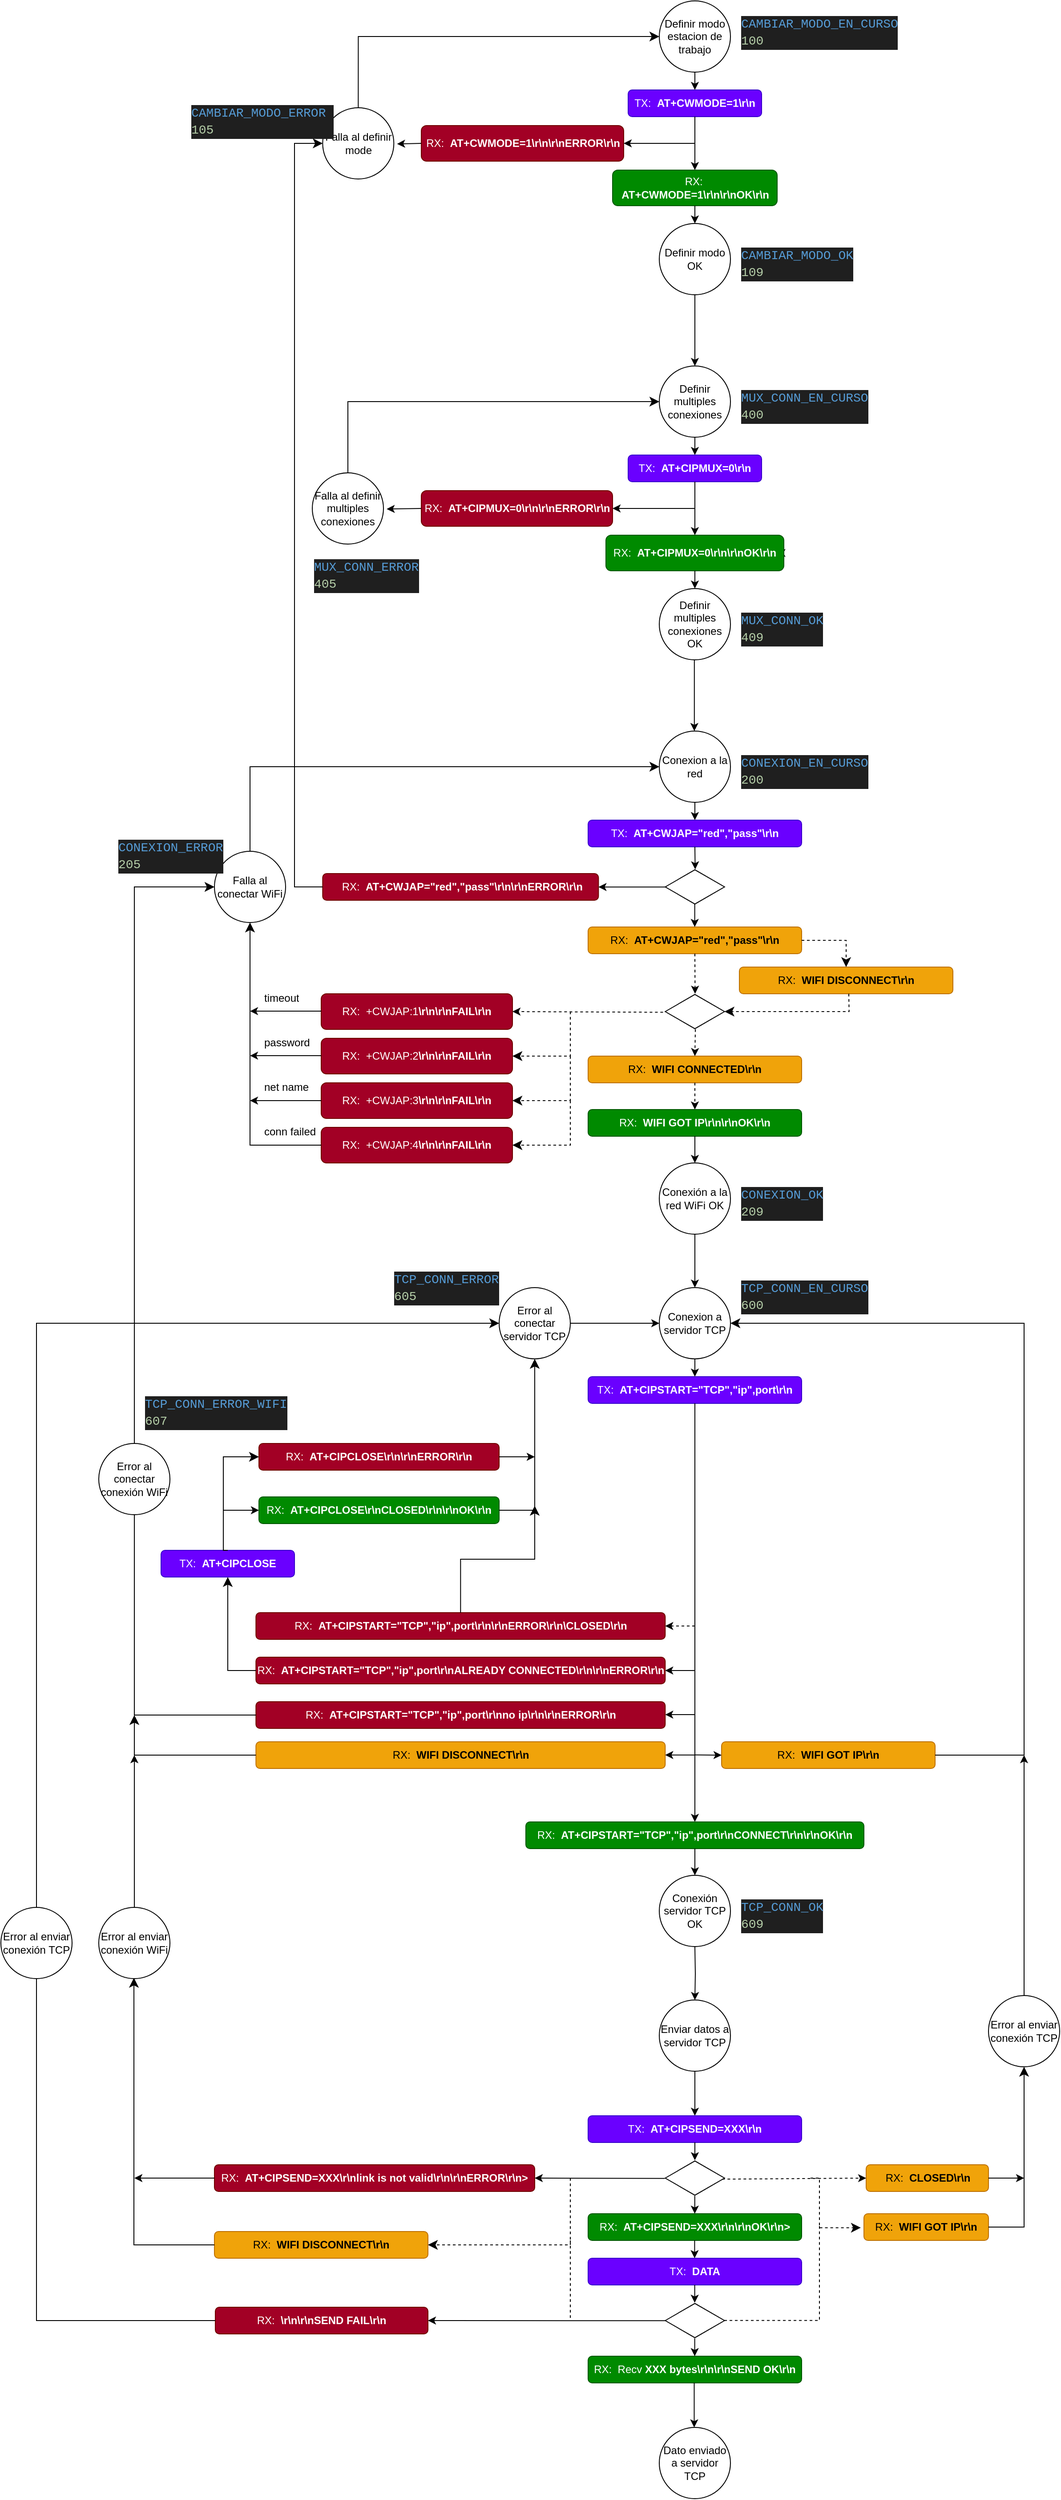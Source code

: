 <mxfile version="24.2.5" type="device">
  <diagram name="Page-1" id="80QpB-B04bkWbyGfEv_a">
    <mxGraphModel dx="1247" dy="727" grid="1" gridSize="10" guides="1" tooltips="1" connect="1" arrows="1" fold="1" page="1" pageScale="1" pageWidth="3300" pageHeight="4681" math="0" shadow="0">
      <root>
        <mxCell id="0" />
        <mxCell id="1" parent="0" />
        <mxCell id="Xc40PflhPrWWfSKv4Lwu-1" value="Definir modo estacion de trabajo" style="ellipse;whiteSpace=wrap;html=1;aspect=fixed;" parent="1" vertex="1">
          <mxGeometry x="1350" y="200" width="80" height="80" as="geometry" />
        </mxCell>
        <mxCell id="Xc40PflhPrWWfSKv4Lwu-2" value="TX:&amp;nbsp; &lt;b&gt;AT+CWMODE=1\r\n&lt;/b&gt;" style="rounded=1;whiteSpace=wrap;html=1;fillColor=#6a00ff;fontColor=#ffffff;strokeColor=#3700CC;" parent="1" vertex="1">
          <mxGeometry x="1315" y="300" width="150" height="30" as="geometry" />
        </mxCell>
        <mxCell id="Xc40PflhPrWWfSKv4Lwu-3" value="" style="endArrow=classic;html=1;rounded=0;exitX=0.5;exitY=1;exitDx=0;exitDy=0;entryX=0.5;entryY=0;entryDx=0;entryDy=0;" parent="1" source="Xc40PflhPrWWfSKv4Lwu-1" target="Xc40PflhPrWWfSKv4Lwu-2" edge="1">
          <mxGeometry width="50" height="50" relative="1" as="geometry">
            <mxPoint x="1510" y="390" as="sourcePoint" />
            <mxPoint x="1560" y="340" as="targetPoint" />
          </mxGeometry>
        </mxCell>
        <mxCell id="Xc40PflhPrWWfSKv4Lwu-4" value="Definir modo OK" style="ellipse;whiteSpace=wrap;html=1;aspect=fixed;" parent="1" vertex="1">
          <mxGeometry x="1350" y="450" width="80" height="80" as="geometry" />
        </mxCell>
        <mxCell id="Xc40PflhPrWWfSKv4Lwu-6" value="RX:&amp;nbsp; &lt;b&gt;AT+CWMODE=1\r\n&lt;/b&gt;&lt;b&gt;\r\nOK&lt;/b&gt;&lt;b&gt;\r\n&lt;/b&gt;" style="rounded=1;whiteSpace=wrap;html=1;fillColor=#008a00;fontColor=#ffffff;strokeColor=#005700;" parent="1" vertex="1">
          <mxGeometry x="1297.5" y="390" width="185" height="40" as="geometry" />
        </mxCell>
        <mxCell id="Xc40PflhPrWWfSKv4Lwu-7" value="" style="endArrow=classic;html=1;rounded=0;entryX=0.5;entryY=0;entryDx=0;entryDy=0;" parent="1" target="Xc40PflhPrWWfSKv4Lwu-4" edge="1">
          <mxGeometry width="50" height="50" relative="1" as="geometry">
            <mxPoint x="1390" y="430" as="sourcePoint" />
            <mxPoint x="1560" y="380" as="targetPoint" />
          </mxGeometry>
        </mxCell>
        <mxCell id="Xc40PflhPrWWfSKv4Lwu-9" value="" style="endArrow=classic;html=1;rounded=0;exitX=0.5;exitY=1;exitDx=0;exitDy=0;entryX=0.5;entryY=0;entryDx=0;entryDy=0;" parent="1" source="Xc40PflhPrWWfSKv4Lwu-2" target="Xc40PflhPrWWfSKv4Lwu-6" edge="1">
          <mxGeometry width="50" height="50" relative="1" as="geometry">
            <mxPoint x="1420" y="370" as="sourcePoint" />
            <mxPoint x="1470" y="320" as="targetPoint" />
          </mxGeometry>
        </mxCell>
        <mxCell id="Xc40PflhPrWWfSKv4Lwu-10" value="RX:&amp;nbsp; &lt;b&gt;AT+CWMODE=1\r\n&lt;/b&gt;&lt;b&gt;\r\nERROR&lt;/b&gt;&lt;b&gt;\r\n&lt;/b&gt;" style="rounded=1;whiteSpace=wrap;html=1;fillColor=#a20025;fontColor=#ffffff;strokeColor=#6F0000;" parent="1" vertex="1">
          <mxGeometry x="1082.5" y="340" width="227.5" height="40" as="geometry" />
        </mxCell>
        <mxCell id="Xc40PflhPrWWfSKv4Lwu-11" value="" style="endArrow=classic;html=1;rounded=0;entryX=1;entryY=0.5;entryDx=0;entryDy=0;" parent="1" target="Xc40PflhPrWWfSKv4Lwu-10" edge="1">
          <mxGeometry width="50" height="50" relative="1" as="geometry">
            <mxPoint x="1390" y="360" as="sourcePoint" />
            <mxPoint x="1340" y="360" as="targetPoint" />
          </mxGeometry>
        </mxCell>
        <mxCell id="Xc40PflhPrWWfSKv4Lwu-12" value="Falla al definir mode" style="ellipse;whiteSpace=wrap;html=1;aspect=fixed;" parent="1" vertex="1">
          <mxGeometry x="971.66" y="320" width="80" height="80" as="geometry" />
        </mxCell>
        <mxCell id="Xc40PflhPrWWfSKv4Lwu-13" value="" style="endArrow=classic;html=1;rounded=0;exitX=0;exitY=0.5;exitDx=0;exitDy=0;entryX=1.045;entryY=0.508;entryDx=0;entryDy=0;entryPerimeter=0;" parent="1" source="Xc40PflhPrWWfSKv4Lwu-10" target="Xc40PflhPrWWfSKv4Lwu-12" edge="1">
          <mxGeometry width="50" height="50" relative="1" as="geometry">
            <mxPoint x="1120" y="410" as="sourcePoint" />
            <mxPoint x="1170" y="360" as="targetPoint" />
          </mxGeometry>
        </mxCell>
        <mxCell id="Xc40PflhPrWWfSKv4Lwu-16" value="" style="edgeStyle=segmentEdgeStyle;endArrow=classic;html=1;curved=0;rounded=0;endSize=8;startSize=8;exitX=0.5;exitY=0;exitDx=0;exitDy=0;entryX=0;entryY=0.5;entryDx=0;entryDy=0;" parent="1" source="Xc40PflhPrWWfSKv4Lwu-12" target="Xc40PflhPrWWfSKv4Lwu-1" edge="1">
          <mxGeometry width="50" height="50" relative="1" as="geometry">
            <mxPoint x="1120" y="330" as="sourcePoint" />
            <mxPoint x="1170" y="280" as="targetPoint" />
            <Array as="points">
              <mxPoint x="1012" y="240" />
            </Array>
          </mxGeometry>
        </mxCell>
        <mxCell id="Xc40PflhPrWWfSKv4Lwu-17" value="Definir multiples conexiones" style="ellipse;whiteSpace=wrap;html=1;aspect=fixed;" parent="1" vertex="1">
          <mxGeometry x="1350" y="610" width="80" height="80" as="geometry" />
        </mxCell>
        <mxCell id="Xc40PflhPrWWfSKv4Lwu-18" value="TX:&amp;nbsp; &lt;b&gt;AT+CIPMUX=0\r\n&lt;/b&gt;" style="rounded=1;whiteSpace=wrap;html=1;fillColor=#6a00ff;fontColor=#ffffff;strokeColor=#3700CC;" parent="1" vertex="1">
          <mxGeometry x="1315" y="710" width="150" height="30" as="geometry" />
        </mxCell>
        <mxCell id="Xc40PflhPrWWfSKv4Lwu-19" value="" style="endArrow=classic;html=1;rounded=0;exitX=0.5;exitY=1;exitDx=0;exitDy=0;entryX=0.5;entryY=0;entryDx=0;entryDy=0;" parent="1" source="Xc40PflhPrWWfSKv4Lwu-17" target="Xc40PflhPrWWfSKv4Lwu-18" edge="1">
          <mxGeometry width="50" height="50" relative="1" as="geometry">
            <mxPoint x="1510" y="800" as="sourcePoint" />
            <mxPoint x="1560" y="750" as="targetPoint" />
          </mxGeometry>
        </mxCell>
        <mxCell id="Xc40PflhPrWWfSKv4Lwu-20" value="Definir multiples conexiones OK" style="ellipse;whiteSpace=wrap;html=1;aspect=fixed;" parent="1" vertex="1">
          <mxGeometry x="1350" y="860" width="80" height="80" as="geometry" />
        </mxCell>
        <mxCell id="P4vxd5wbJ3RB-dHraKUC-9" style="edgeStyle=orthogonalEdgeStyle;rounded=0;orthogonalLoop=1;jettySize=auto;html=1;exitX=1;exitY=0.5;exitDx=0;exitDy=0;" parent="1" source="Xc40PflhPrWWfSKv4Lwu-21" edge="1">
          <mxGeometry relative="1" as="geometry">
            <mxPoint x="1482.742" y="819.71" as="targetPoint" />
          </mxGeometry>
        </mxCell>
        <mxCell id="Xc40PflhPrWWfSKv4Lwu-21" value="RX:&amp;nbsp; &lt;b&gt;AT+&lt;/b&gt;&lt;b&gt;CIPMUX&lt;/b&gt;&lt;b&gt;=0\r\n&lt;/b&gt;&lt;b&gt;\r\nOK&lt;/b&gt;&lt;b&gt;\r\n&lt;/b&gt;" style="rounded=1;whiteSpace=wrap;html=1;fillColor=#008a00;fontColor=#ffffff;strokeColor=#005700;" parent="1" vertex="1">
          <mxGeometry x="1290" y="800" width="200" height="40" as="geometry" />
        </mxCell>
        <mxCell id="Xc40PflhPrWWfSKv4Lwu-22" value="" style="endArrow=classic;html=1;rounded=0;entryX=0.5;entryY=0;entryDx=0;entryDy=0;" parent="1" target="Xc40PflhPrWWfSKv4Lwu-20" edge="1">
          <mxGeometry width="50" height="50" relative="1" as="geometry">
            <mxPoint x="1390" y="840" as="sourcePoint" />
            <mxPoint x="1560" y="790" as="targetPoint" />
          </mxGeometry>
        </mxCell>
        <mxCell id="Xc40PflhPrWWfSKv4Lwu-23" value="" style="endArrow=classic;html=1;rounded=0;exitX=0.5;exitY=1;exitDx=0;exitDy=0;entryX=0.5;entryY=0;entryDx=0;entryDy=0;" parent="1" source="Xc40PflhPrWWfSKv4Lwu-18" target="Xc40PflhPrWWfSKv4Lwu-21" edge="1">
          <mxGeometry width="50" height="50" relative="1" as="geometry">
            <mxPoint x="1420" y="780" as="sourcePoint" />
            <mxPoint x="1470" y="730" as="targetPoint" />
          </mxGeometry>
        </mxCell>
        <mxCell id="Xc40PflhPrWWfSKv4Lwu-24" value="RX:&amp;nbsp; &lt;b&gt;AT+&lt;/b&gt;&lt;b&gt;CIPMUX&lt;/b&gt;&lt;b&gt;=0\r\n&lt;/b&gt;&lt;b&gt;\r\nERROR&lt;/b&gt;&lt;b&gt;\r\n&lt;/b&gt;" style="rounded=1;whiteSpace=wrap;html=1;fillColor=#a20025;fontColor=#ffffff;strokeColor=#6F0000;" parent="1" vertex="1">
          <mxGeometry x="1082.5" y="750" width="215" height="40" as="geometry" />
        </mxCell>
        <mxCell id="Xc40PflhPrWWfSKv4Lwu-25" value="" style="endArrow=classic;html=1;rounded=0;entryX=1;entryY=0.5;entryDx=0;entryDy=0;" parent="1" target="Xc40PflhPrWWfSKv4Lwu-24" edge="1">
          <mxGeometry width="50" height="50" relative="1" as="geometry">
            <mxPoint x="1390" y="770" as="sourcePoint" />
            <mxPoint x="1340" y="770" as="targetPoint" />
          </mxGeometry>
        </mxCell>
        <mxCell id="Xc40PflhPrWWfSKv4Lwu-26" value="Falla al definir multiples conexiones" style="ellipse;whiteSpace=wrap;html=1;aspect=fixed;" parent="1" vertex="1">
          <mxGeometry x="960" y="730" width="80" height="80" as="geometry" />
        </mxCell>
        <mxCell id="Xc40PflhPrWWfSKv4Lwu-27" value="" style="endArrow=classic;html=1;rounded=0;exitX=0;exitY=0.5;exitDx=0;exitDy=0;entryX=1.045;entryY=0.508;entryDx=0;entryDy=0;entryPerimeter=0;" parent="1" source="Xc40PflhPrWWfSKv4Lwu-24" target="Xc40PflhPrWWfSKv4Lwu-26" edge="1">
          <mxGeometry width="50" height="50" relative="1" as="geometry">
            <mxPoint x="1120" y="820" as="sourcePoint" />
            <mxPoint x="1170" y="770" as="targetPoint" />
          </mxGeometry>
        </mxCell>
        <mxCell id="Xc40PflhPrWWfSKv4Lwu-28" value="" style="edgeStyle=segmentEdgeStyle;endArrow=classic;html=1;curved=0;rounded=0;endSize=8;startSize=8;exitX=0.5;exitY=0;exitDx=0;exitDy=0;entryX=0;entryY=0.5;entryDx=0;entryDy=0;" parent="1" source="Xc40PflhPrWWfSKv4Lwu-26" target="Xc40PflhPrWWfSKv4Lwu-17" edge="1">
          <mxGeometry width="50" height="50" relative="1" as="geometry">
            <mxPoint x="1120" y="740" as="sourcePoint" />
            <mxPoint x="1170" y="690" as="targetPoint" />
            <Array as="points">
              <mxPoint x="1000" y="650" />
            </Array>
          </mxGeometry>
        </mxCell>
        <mxCell id="Xc40PflhPrWWfSKv4Lwu-29" value="Conexion a la red" style="ellipse;whiteSpace=wrap;html=1;aspect=fixed;" parent="1" vertex="1">
          <mxGeometry x="1350" y="1020" width="80" height="80" as="geometry" />
        </mxCell>
        <mxCell id="Xc40PflhPrWWfSKv4Lwu-30" value="TX:&amp;nbsp; &lt;b&gt;AT+CWJAP=&quot;red&quot;,&quot;pass&quot;\r\n&lt;/b&gt;" style="rounded=1;whiteSpace=wrap;html=1;fillColor=#6a00ff;fontColor=#ffffff;strokeColor=#3700CC;" parent="1" vertex="1">
          <mxGeometry x="1270" y="1120" width="240" height="30" as="geometry" />
        </mxCell>
        <mxCell id="Xc40PflhPrWWfSKv4Lwu-31" value="" style="endArrow=classic;html=1;rounded=0;exitX=0.5;exitY=1;exitDx=0;exitDy=0;entryX=0.5;entryY=0;entryDx=0;entryDy=0;" parent="1" source="Xc40PflhPrWWfSKv4Lwu-29" target="Xc40PflhPrWWfSKv4Lwu-30" edge="1">
          <mxGeometry width="50" height="50" relative="1" as="geometry">
            <mxPoint x="1510" y="1210" as="sourcePoint" />
            <mxPoint x="1560" y="1160" as="targetPoint" />
          </mxGeometry>
        </mxCell>
        <mxCell id="P4vxd5wbJ3RB-dHraKUC-3" style="edgeStyle=orthogonalEdgeStyle;rounded=0;orthogonalLoop=1;jettySize=auto;html=1;exitX=0.5;exitY=1;exitDx=0;exitDy=0;" parent="1" source="Xc40PflhPrWWfSKv4Lwu-32" target="Xc40PflhPrWWfSKv4Lwu-74" edge="1">
          <mxGeometry relative="1" as="geometry" />
        </mxCell>
        <mxCell id="Xc40PflhPrWWfSKv4Lwu-32" value="Conexión a la red WiFi OK" style="ellipse;whiteSpace=wrap;html=1;aspect=fixed;" parent="1" vertex="1">
          <mxGeometry x="1350" y="1505" width="80" height="80" as="geometry" />
        </mxCell>
        <mxCell id="Xc40PflhPrWWfSKv4Lwu-35" value="" style="endArrow=classic;html=1;rounded=0;exitX=0.5;exitY=1;exitDx=0;exitDy=0;entryX=0.505;entryY=0.008;entryDx=0;entryDy=0;entryPerimeter=0;" parent="1" source="Xc40PflhPrWWfSKv4Lwu-30" target="P4vxd5wbJ3RB-dHraKUC-7" edge="1">
          <mxGeometry width="50" height="50" relative="1" as="geometry">
            <mxPoint x="1420" y="1190" as="sourcePoint" />
            <mxPoint x="1390" y="1180" as="targetPoint" />
          </mxGeometry>
        </mxCell>
        <mxCell id="Xc40PflhPrWWfSKv4Lwu-36" value="RX:&amp;nbsp; +CWJAP:1&lt;b&gt;\r\n&lt;/b&gt;&lt;b&gt;\r\nFAIL&lt;/b&gt;&lt;b&gt;\r\n&lt;/b&gt;" style="rounded=1;whiteSpace=wrap;html=1;fillColor=#a20025;fontColor=#ffffff;strokeColor=#6F0000;" parent="1" vertex="1">
          <mxGeometry x="970" y="1315" width="215" height="40" as="geometry" />
        </mxCell>
        <mxCell id="Xc40PflhPrWWfSKv4Lwu-38" value="Falla al conectar WiFi" style="ellipse;whiteSpace=wrap;html=1;aspect=fixed;" parent="1" vertex="1">
          <mxGeometry x="850" y="1155" width="80" height="80" as="geometry" />
        </mxCell>
        <mxCell id="Xc40PflhPrWWfSKv4Lwu-40" value="" style="edgeStyle=segmentEdgeStyle;endArrow=classic;html=1;curved=0;rounded=0;endSize=8;startSize=8;exitX=0.5;exitY=0;exitDx=0;exitDy=0;entryX=0;entryY=0.5;entryDx=0;entryDy=0;" parent="1" source="Xc40PflhPrWWfSKv4Lwu-38" target="Xc40PflhPrWWfSKv4Lwu-29" edge="1">
          <mxGeometry width="50" height="50" relative="1" as="geometry">
            <mxPoint x="1120" y="1150" as="sourcePoint" />
            <mxPoint x="1170" y="1100" as="targetPoint" />
            <Array as="points">
              <mxPoint x="890" y="1060" />
            </Array>
          </mxGeometry>
        </mxCell>
        <mxCell id="Xc40PflhPrWWfSKv4Lwu-41" value="RX:&amp;nbsp; &lt;b&gt;AT+CWJAP=&quot;red&quot;,&quot;pass&quot;\r\n&lt;/b&gt;" style="rounded=1;whiteSpace=wrap;html=1;fillColor=#f0a30a;fontColor=#000000;strokeColor=#BD7000;" parent="1" vertex="1">
          <mxGeometry x="1269.99" y="1240" width="240" height="30" as="geometry" />
        </mxCell>
        <mxCell id="Xc40PflhPrWWfSKv4Lwu-42" value="" style="endArrow=classic;html=1;rounded=0;dashed=1;exitX=0.5;exitY=1;exitDx=0;exitDy=0;" parent="1" source="Xc40PflhPrWWfSKv4Lwu-41" edge="1">
          <mxGeometry width="50" height="50" relative="1" as="geometry">
            <mxPoint x="1390" y="1275" as="sourcePoint" />
            <mxPoint x="1390.23" y="1315" as="targetPoint" />
          </mxGeometry>
        </mxCell>
        <mxCell id="Xc40PflhPrWWfSKv4Lwu-43" value="RX:&amp;nbsp; &lt;b&gt;WIFI DISCONNECT\r\n&lt;/b&gt;" style="rounded=1;whiteSpace=wrap;html=1;fillColor=#f0a30a;fontColor=#000000;strokeColor=#BD7000;" parent="1" vertex="1">
          <mxGeometry x="1440" y="1285" width="240" height="30" as="geometry" />
        </mxCell>
        <mxCell id="Xc40PflhPrWWfSKv4Lwu-44" value="" style="html=1;whiteSpace=wrap;aspect=fixed;shape=isoRectangle;" parent="1" vertex="1">
          <mxGeometry x="1356.66" y="1315" width="66.67" height="40" as="geometry" />
        </mxCell>
        <mxCell id="Xc40PflhPrWWfSKv4Lwu-45" value="" style="edgeStyle=segmentEdgeStyle;endArrow=classic;html=1;curved=0;rounded=0;endSize=8;startSize=8;exitX=1;exitY=0.5;exitDx=0;exitDy=0;dashed=1;" parent="1" source="Xc40PflhPrWWfSKv4Lwu-41" target="Xc40PflhPrWWfSKv4Lwu-43" edge="1">
          <mxGeometry width="50" height="50" relative="1" as="geometry">
            <mxPoint x="1380" y="1335" as="sourcePoint" />
            <mxPoint x="1430" y="1285" as="targetPoint" />
          </mxGeometry>
        </mxCell>
        <mxCell id="Xc40PflhPrWWfSKv4Lwu-47" value="" style="edgeStyle=elbowEdgeStyle;elbow=horizontal;endArrow=classic;html=1;curved=0;rounded=0;endSize=8;startSize=8;dashed=1;" parent="1" edge="1">
          <mxGeometry width="50" height="50" relative="1" as="geometry">
            <mxPoint x="1563" y="1315" as="sourcePoint" />
            <mxPoint x="1423.33" y="1335" as="targetPoint" />
            <Array as="points">
              <mxPoint x="1563.33" y="1315" />
            </Array>
          </mxGeometry>
        </mxCell>
        <mxCell id="Xc40PflhPrWWfSKv4Lwu-48" value="RX:&amp;nbsp; &lt;b&gt;WIFI CONNECTED\r\n&lt;/b&gt;" style="rounded=1;whiteSpace=wrap;html=1;fillColor=#f0a30a;fontColor=#000000;strokeColor=#BD7000;" parent="1" vertex="1">
          <mxGeometry x="1270" y="1385" width="240" height="30" as="geometry" />
        </mxCell>
        <mxCell id="Xc40PflhPrWWfSKv4Lwu-49" value="RX:&amp;nbsp; &lt;b&gt;WIFI GOT IP&lt;/b&gt;&lt;b&gt;\r\n&lt;/b&gt;&lt;b&gt;\r\nOK&lt;/b&gt;&lt;b&gt;\r\n&lt;/b&gt;" style="rounded=1;whiteSpace=wrap;html=1;fillColor=#008a00;fontColor=#ffffff;strokeColor=#005700;" parent="1" vertex="1">
          <mxGeometry x="1270" y="1445" width="240" height="30" as="geometry" />
        </mxCell>
        <mxCell id="Xc40PflhPrWWfSKv4Lwu-50" value="" style="endArrow=classic;html=1;rounded=0;exitX=0.508;exitY=0.998;exitDx=0;exitDy=0;exitPerimeter=0;entryX=0.5;entryY=0;entryDx=0;entryDy=0;dashed=1;" parent="1" source="Xc40PflhPrWWfSKv4Lwu-44" target="Xc40PflhPrWWfSKv4Lwu-48" edge="1">
          <mxGeometry width="50" height="50" relative="1" as="geometry">
            <mxPoint x="1400" y="1355" as="sourcePoint" />
            <mxPoint x="1430" y="1315" as="targetPoint" />
          </mxGeometry>
        </mxCell>
        <mxCell id="Xc40PflhPrWWfSKv4Lwu-53" value="" style="endArrow=classic;html=1;rounded=0;exitX=0.5;exitY=1;exitDx=0;exitDy=0;entryX=0.5;entryY=0;entryDx=0;entryDy=0;dashed=1;" parent="1" source="Xc40PflhPrWWfSKv4Lwu-48" target="Xc40PflhPrWWfSKv4Lwu-49" edge="1">
          <mxGeometry width="50" height="50" relative="1" as="geometry">
            <mxPoint x="1380" y="1365" as="sourcePoint" />
            <mxPoint x="1430" y="1315" as="targetPoint" />
          </mxGeometry>
        </mxCell>
        <mxCell id="Xc40PflhPrWWfSKv4Lwu-54" value="RX:&amp;nbsp; +CWJAP:2&lt;b&gt;\r\n&lt;/b&gt;&lt;b&gt;\r\nFAIL&lt;/b&gt;&lt;b&gt;\r\n&lt;/b&gt;" style="rounded=1;whiteSpace=wrap;html=1;fillColor=#a20025;fontColor=#ffffff;strokeColor=#6F0000;" parent="1" vertex="1">
          <mxGeometry x="970" y="1365" width="215" height="40" as="geometry" />
        </mxCell>
        <mxCell id="Xc40PflhPrWWfSKv4Lwu-56" value="RX:&amp;nbsp; +CWJAP:3&lt;b&gt;\r\n&lt;/b&gt;&lt;b&gt;\r\nFAIL&lt;/b&gt;&lt;b&gt;\r\n&lt;/b&gt;" style="rounded=1;whiteSpace=wrap;html=1;fillColor=#a20025;fontColor=#ffffff;strokeColor=#6F0000;" parent="1" vertex="1">
          <mxGeometry x="970" y="1415" width="215" height="40" as="geometry" />
        </mxCell>
        <mxCell id="Xc40PflhPrWWfSKv4Lwu-58" value="RX:&amp;nbsp; +CWJAP:4&lt;b&gt;\r\n&lt;/b&gt;&lt;b&gt;\r\nFAIL&lt;/b&gt;&lt;b&gt;\r\n&lt;/b&gt;" style="rounded=1;whiteSpace=wrap;html=1;fillColor=#a20025;fontColor=#ffffff;strokeColor=#6F0000;" parent="1" vertex="1">
          <mxGeometry x="970" y="1465" width="215" height="40" as="geometry" />
        </mxCell>
        <mxCell id="Xc40PflhPrWWfSKv4Lwu-60" value="" style="endArrow=classic;html=1;rounded=0;exitX=-0.037;exitY=0.52;exitDx=0;exitDy=0;exitPerimeter=0;entryX=1;entryY=0.5;entryDx=0;entryDy=0;dashed=1;" parent="1" source="Xc40PflhPrWWfSKv4Lwu-44" target="Xc40PflhPrWWfSKv4Lwu-36" edge="1">
          <mxGeometry width="50" height="50" relative="1" as="geometry">
            <mxPoint x="1380" y="1365" as="sourcePoint" />
            <mxPoint x="1430" y="1315" as="targetPoint" />
          </mxGeometry>
        </mxCell>
        <mxCell id="Xc40PflhPrWWfSKv4Lwu-61" value="" style="endArrow=classic;html=1;rounded=0;exitX=0.5;exitY=1;exitDx=0;exitDy=0;entryX=0.5;entryY=0;entryDx=0;entryDy=0;" parent="1" source="Xc40PflhPrWWfSKv4Lwu-49" target="Xc40PflhPrWWfSKv4Lwu-32" edge="1">
          <mxGeometry width="50" height="50" relative="1" as="geometry">
            <mxPoint x="1380" y="1365" as="sourcePoint" />
            <mxPoint x="1430" y="1315" as="targetPoint" />
          </mxGeometry>
        </mxCell>
        <mxCell id="Xc40PflhPrWWfSKv4Lwu-62" value="" style="edgeStyle=segmentEdgeStyle;endArrow=classic;html=1;curved=0;rounded=0;endSize=8;startSize=8;entryX=1;entryY=0.5;entryDx=0;entryDy=0;dashed=1;" parent="1" target="Xc40PflhPrWWfSKv4Lwu-54" edge="1">
          <mxGeometry width="50" height="50" relative="1" as="geometry">
            <mxPoint x="1250" y="1335" as="sourcePoint" />
            <mxPoint x="1430" y="1315" as="targetPoint" />
            <Array as="points">
              <mxPoint x="1250" y="1385" />
            </Array>
          </mxGeometry>
        </mxCell>
        <mxCell id="Xc40PflhPrWWfSKv4Lwu-63" value="" style="edgeStyle=segmentEdgeStyle;endArrow=classic;html=1;curved=0;rounded=0;endSize=8;startSize=8;entryX=1;entryY=0.5;entryDx=0;entryDy=0;dashed=1;" parent="1" edge="1">
          <mxGeometry width="50" height="50" relative="1" as="geometry">
            <mxPoint x="1250" y="1385" as="sourcePoint" />
            <mxPoint x="1185" y="1435" as="targetPoint" />
            <Array as="points">
              <mxPoint x="1250" y="1435" />
            </Array>
          </mxGeometry>
        </mxCell>
        <mxCell id="Xc40PflhPrWWfSKv4Lwu-64" value="" style="edgeStyle=segmentEdgeStyle;endArrow=classic;html=1;curved=0;rounded=0;endSize=8;startSize=8;entryX=1;entryY=0.5;entryDx=0;entryDy=0;dashed=1;" parent="1" edge="1">
          <mxGeometry width="50" height="50" relative="1" as="geometry">
            <mxPoint x="1250" y="1435" as="sourcePoint" />
            <mxPoint x="1185" y="1485" as="targetPoint" />
            <Array as="points">
              <mxPoint x="1250" y="1485" />
            </Array>
          </mxGeometry>
        </mxCell>
        <mxCell id="Xc40PflhPrWWfSKv4Lwu-66" value="" style="edgeStyle=segmentEdgeStyle;endArrow=classic;html=1;curved=0;rounded=0;endSize=8;startSize=8;exitX=0;exitY=0.5;exitDx=0;exitDy=0;entryX=0.5;entryY=1;entryDx=0;entryDy=0;" parent="1" source="Xc40PflhPrWWfSKv4Lwu-58" target="Xc40PflhPrWWfSKv4Lwu-38" edge="1">
          <mxGeometry width="50" height="50" relative="1" as="geometry">
            <mxPoint x="840" y="1485" as="sourcePoint" />
            <mxPoint x="890" y="1275" as="targetPoint" />
          </mxGeometry>
        </mxCell>
        <mxCell id="Xc40PflhPrWWfSKv4Lwu-67" value="" style="endArrow=classic;html=1;rounded=0;exitX=0;exitY=0.5;exitDx=0;exitDy=0;" parent="1" source="Xc40PflhPrWWfSKv4Lwu-56" edge="1">
          <mxGeometry width="50" height="50" relative="1" as="geometry">
            <mxPoint x="1380" y="1455" as="sourcePoint" />
            <mxPoint x="890" y="1435" as="targetPoint" />
          </mxGeometry>
        </mxCell>
        <mxCell id="Xc40PflhPrWWfSKv4Lwu-68" value="" style="endArrow=classic;html=1;rounded=0;exitX=0;exitY=0.5;exitDx=0;exitDy=0;" parent="1" edge="1">
          <mxGeometry width="50" height="50" relative="1" as="geometry">
            <mxPoint x="970" y="1384.55" as="sourcePoint" />
            <mxPoint x="890" y="1384.55" as="targetPoint" />
          </mxGeometry>
        </mxCell>
        <mxCell id="Xc40PflhPrWWfSKv4Lwu-69" value="" style="endArrow=classic;html=1;rounded=0;exitX=0;exitY=0.5;exitDx=0;exitDy=0;" parent="1" edge="1">
          <mxGeometry width="50" height="50" relative="1" as="geometry">
            <mxPoint x="970" y="1334.55" as="sourcePoint" />
            <mxPoint x="890" y="1334.55" as="targetPoint" />
          </mxGeometry>
        </mxCell>
        <mxCell id="Xc40PflhPrWWfSKv4Lwu-70" value="timeout" style="text;strokeColor=none;fillColor=none;align=left;verticalAlign=middle;spacingLeft=4;spacingRight=4;overflow=hidden;points=[[0,0.5],[1,0.5]];portConstraint=eastwest;rotatable=0;whiteSpace=wrap;html=1;" parent="1" vertex="1">
          <mxGeometry x="900" y="1305" width="80" height="30" as="geometry" />
        </mxCell>
        <mxCell id="Xc40PflhPrWWfSKv4Lwu-71" value="password" style="text;strokeColor=none;fillColor=none;align=left;verticalAlign=middle;spacingLeft=4;spacingRight=4;overflow=hidden;points=[[0,0.5],[1,0.5]];portConstraint=eastwest;rotatable=0;whiteSpace=wrap;html=1;" parent="1" vertex="1">
          <mxGeometry x="900" y="1355" width="80" height="30" as="geometry" />
        </mxCell>
        <mxCell id="Xc40PflhPrWWfSKv4Lwu-72" value="net name" style="text;strokeColor=none;fillColor=none;align=left;verticalAlign=middle;spacingLeft=4;spacingRight=4;overflow=hidden;points=[[0,0.5],[1,0.5]];portConstraint=eastwest;rotatable=0;whiteSpace=wrap;html=1;" parent="1" vertex="1">
          <mxGeometry x="900" y="1405" width="80" height="30" as="geometry" />
        </mxCell>
        <mxCell id="Xc40PflhPrWWfSKv4Lwu-73" value="conn failed" style="text;strokeColor=none;fillColor=none;align=left;verticalAlign=middle;spacingLeft=4;spacingRight=4;overflow=hidden;points=[[0,0.5],[1,0.5]];portConstraint=eastwest;rotatable=0;whiteSpace=wrap;html=1;" parent="1" vertex="1">
          <mxGeometry x="900" y="1455" width="80" height="30" as="geometry" />
        </mxCell>
        <mxCell id="Xc40PflhPrWWfSKv4Lwu-74" value="Conexion a servidor TCP" style="ellipse;whiteSpace=wrap;html=1;aspect=fixed;" parent="1" vertex="1">
          <mxGeometry x="1350" y="1645" width="80" height="80" as="geometry" />
        </mxCell>
        <mxCell id="Xc40PflhPrWWfSKv4Lwu-75" value="TX:&amp;nbsp; &lt;b&gt;AT+CIPSTART=&quot;TCP&quot;,&quot;ip&quot;,port\r\n&lt;/b&gt;" style="rounded=1;whiteSpace=wrap;html=1;fillColor=#6a00ff;fontColor=#ffffff;strokeColor=#3700CC;" parent="1" vertex="1">
          <mxGeometry x="1270" y="1745" width="240" height="30" as="geometry" />
        </mxCell>
        <mxCell id="Xc40PflhPrWWfSKv4Lwu-76" value="" style="endArrow=classic;html=1;rounded=0;exitX=0.5;exitY=1;exitDx=0;exitDy=0;entryX=0.5;entryY=0;entryDx=0;entryDy=0;" parent="1" source="Xc40PflhPrWWfSKv4Lwu-74" target="Xc40PflhPrWWfSKv4Lwu-75" edge="1">
          <mxGeometry width="50" height="50" relative="1" as="geometry">
            <mxPoint x="1510" y="1835" as="sourcePoint" />
            <mxPoint x="1560" y="1785" as="targetPoint" />
          </mxGeometry>
        </mxCell>
        <mxCell id="Xc40PflhPrWWfSKv4Lwu-77" value="Conexión servidor TCP OK" style="ellipse;whiteSpace=wrap;html=1;aspect=fixed;" parent="1" vertex="1">
          <mxGeometry x="1350" y="2305" width="80" height="80" as="geometry" />
        </mxCell>
        <mxCell id="Xc40PflhPrWWfSKv4Lwu-78" value="" style="endArrow=classic;html=1;rounded=0;exitX=0.5;exitY=1;exitDx=0;exitDy=0;entryX=0.5;entryY=0;entryDx=0;entryDy=0;" parent="1" source="Xc40PflhPrWWfSKv4Lwu-75" target="Xc40PflhPrWWfSKv4Lwu-82" edge="1">
          <mxGeometry width="50" height="50" relative="1" as="geometry">
            <mxPoint x="1420" y="1815" as="sourcePoint" />
            <mxPoint x="1390" y="1805" as="targetPoint" />
          </mxGeometry>
        </mxCell>
        <mxCell id="Xc40PflhPrWWfSKv4Lwu-82" value="RX:&amp;nbsp;&amp;nbsp;&lt;b&gt;AT+CIPSTART=&quot;TCP&quot;,&quot;ip&quot;,port&lt;/b&gt;&lt;b&gt;\r\nCONNECT&lt;/b&gt;&lt;b&gt;\r\n&lt;/b&gt;&lt;b&gt;\r\nOK&lt;/b&gt;&lt;b&gt;\r\n&lt;/b&gt;" style="rounded=1;whiteSpace=wrap;html=1;fillColor=#008a00;fontColor=#ffffff;strokeColor=#005700;" parent="1" vertex="1">
          <mxGeometry x="1200" y="2245" width="380" height="30" as="geometry" />
        </mxCell>
        <mxCell id="Xc40PflhPrWWfSKv4Lwu-96" value="" style="endArrow=classic;html=1;rounded=0;exitX=0.5;exitY=1;exitDx=0;exitDy=0;entryX=0.5;entryY=0;entryDx=0;entryDy=0;" parent="1" target="Xc40PflhPrWWfSKv4Lwu-77" edge="1">
          <mxGeometry width="50" height="50" relative="1" as="geometry">
            <mxPoint x="1390" y="2275" as="sourcePoint" />
            <mxPoint x="1430" y="2115" as="targetPoint" />
          </mxGeometry>
        </mxCell>
        <mxCell id="Xc40PflhPrWWfSKv4Lwu-108" value="RX:&amp;nbsp;&amp;nbsp;&lt;b&gt;AT+CIPSTART=&quot;TCP&quot;,&quot;ip&quot;,port&lt;/b&gt;&lt;b&gt;\r\nALREADY CONNECTED&lt;/b&gt;&lt;b&gt;\r\n&lt;/b&gt;&lt;b&gt;\r\nERROR&lt;/b&gt;&lt;b&gt;\r\n&lt;/b&gt;" style="rounded=1;whiteSpace=wrap;html=1;fillColor=#a20025;fontColor=#ffffff;strokeColor=#6F0000;" parent="1" vertex="1">
          <mxGeometry x="896.66" y="2060" width="460" height="30" as="geometry" />
        </mxCell>
        <mxCell id="Xc40PflhPrWWfSKv4Lwu-109" value="RX:&amp;nbsp;&amp;nbsp;&lt;b&gt;AT+CIPSTART=&quot;TCP&quot;,&quot;ip&quot;,port&lt;/b&gt;&lt;b&gt;\r\nno ip&lt;/b&gt;&lt;b&gt;\r\n&lt;/b&gt;&lt;b&gt;\r\nERROR&lt;/b&gt;&lt;b&gt;\r\n&lt;/b&gt;" style="rounded=1;whiteSpace=wrap;html=1;fillColor=#a20025;fontColor=#ffffff;strokeColor=#6F0000;" parent="1" vertex="1">
          <mxGeometry x="896.66" y="2110" width="460" height="30" as="geometry" />
        </mxCell>
        <mxCell id="Xc40PflhPrWWfSKv4Lwu-110" value="RX:&amp;nbsp;&amp;nbsp;&lt;b&gt;AT+CIPSTART=&quot;TCP&quot;,&quot;ip&quot;,port&lt;/b&gt;&lt;b&gt;\r\n&lt;/b&gt;&lt;b&gt;\r\n&lt;/b&gt;&lt;b&gt;ERROR&lt;/b&gt;&lt;b&gt;\r\n&lt;/b&gt;&lt;b&gt;\CLOSED&lt;/b&gt;&lt;b&gt;\r\n&lt;/b&gt;" style="rounded=1;whiteSpace=wrap;html=1;fillColor=#a20025;fontColor=#ffffff;strokeColor=#6F0000;" parent="1" vertex="1">
          <mxGeometry x="896.66" y="2010" width="460" height="30" as="geometry" />
        </mxCell>
        <mxCell id="Xc40PflhPrWWfSKv4Lwu-111" value="" style="endArrow=classic;html=1;rounded=0;entryX=1;entryY=0.5;entryDx=0;entryDy=0;dashed=1;" parent="1" target="Xc40PflhPrWWfSKv4Lwu-110" edge="1">
          <mxGeometry width="50" height="50" relative="1" as="geometry">
            <mxPoint x="1390" y="2025" as="sourcePoint" />
            <mxPoint x="1420" y="2050" as="targetPoint" />
          </mxGeometry>
        </mxCell>
        <mxCell id="Xc40PflhPrWWfSKv4Lwu-112" value="" style="endArrow=classic;html=1;rounded=0;entryX=1;entryY=0.5;entryDx=0;entryDy=0;" parent="1" target="Xc40PflhPrWWfSKv4Lwu-108" edge="1">
          <mxGeometry width="50" height="50" relative="1" as="geometry">
            <mxPoint x="1390" y="2075" as="sourcePoint" />
            <mxPoint x="1420" y="2050" as="targetPoint" />
          </mxGeometry>
        </mxCell>
        <mxCell id="Xc40PflhPrWWfSKv4Lwu-113" value="" style="endArrow=classic;html=1;rounded=0;entryX=1;entryY=0.5;entryDx=0;entryDy=0;" parent="1" edge="1">
          <mxGeometry width="50" height="50" relative="1" as="geometry">
            <mxPoint x="1389.66" y="2124.55" as="sourcePoint" />
            <mxPoint x="1356.66" y="2124.55" as="targetPoint" />
          </mxGeometry>
        </mxCell>
        <mxCell id="Xc40PflhPrWWfSKv4Lwu-115" value="" style="edgeStyle=elbowEdgeStyle;elbow=horizontal;endArrow=classic;html=1;curved=0;rounded=0;endSize=8;startSize=8;exitX=0;exitY=0.5;exitDx=0;exitDy=0;entryX=0;entryY=0.5;entryDx=0;entryDy=0;" parent="1" source="Xc40PflhPrWWfSKv4Lwu-109" edge="1" target="Xc40PflhPrWWfSKv4Lwu-38">
          <mxGeometry width="50" height="50" relative="1" as="geometry">
            <mxPoint x="1200" y="1760" as="sourcePoint" />
            <mxPoint x="890" y="1060" as="targetPoint" />
            <Array as="points">
              <mxPoint x="760" y="1790" />
            </Array>
          </mxGeometry>
        </mxCell>
        <mxCell id="Xc40PflhPrWWfSKv4Lwu-116" value="TX:&amp;nbsp; &lt;b&gt;AT+CIPCLOSE&lt;/b&gt;" style="rounded=1;whiteSpace=wrap;html=1;fillColor=#6a00ff;fontColor=#ffffff;strokeColor=#3700CC;" parent="1" vertex="1">
          <mxGeometry x="790" y="1940" width="150" height="30" as="geometry" />
        </mxCell>
        <mxCell id="Xc40PflhPrWWfSKv4Lwu-117" value="RX:&amp;nbsp; &lt;b&gt;AT+CIPCLOSE&lt;/b&gt;&lt;b&gt;\r\n&lt;/b&gt;&lt;b&gt;\r\nERROR&lt;/b&gt;&lt;b&gt;\r\n&lt;/b&gt;" style="rounded=1;whiteSpace=wrap;html=1;fillColor=#a20025;fontColor=#ffffff;strokeColor=#6F0000;" parent="1" vertex="1">
          <mxGeometry x="900" y="1820" width="270" height="30" as="geometry" />
        </mxCell>
        <mxCell id="Xc40PflhPrWWfSKv4Lwu-118" value="RX:&amp;nbsp; &lt;b&gt;AT+CIPCLOSE&lt;/b&gt;&lt;b&gt;\r\nCLOSED&lt;/b&gt;&lt;b&gt;\r\n\r\nOK&lt;/b&gt;&lt;b&gt;\r\n&lt;/b&gt;" style="rounded=1;whiteSpace=wrap;html=1;fillColor=#008a00;fontColor=#ffffff;strokeColor=#005700;" parent="1" vertex="1">
          <mxGeometry x="900" y="1880" width="270" height="30" as="geometry" />
        </mxCell>
        <mxCell id="Xc40PflhPrWWfSKv4Lwu-119" value="" style="edgeStyle=segmentEdgeStyle;endArrow=classic;html=1;curved=0;rounded=0;endSize=8;startSize=8;exitX=0;exitY=0.5;exitDx=0;exitDy=0;entryX=0.5;entryY=1;entryDx=0;entryDy=0;" parent="1" source="Xc40PflhPrWWfSKv4Lwu-108" target="Xc40PflhPrWWfSKv4Lwu-116" edge="1">
          <mxGeometry width="50" height="50" relative="1" as="geometry">
            <mxPoint x="1160" y="1765" as="sourcePoint" />
            <mxPoint x="1210" y="1715" as="targetPoint" />
          </mxGeometry>
        </mxCell>
        <mxCell id="P4vxd5wbJ3RB-dHraKUC-1" value="" style="endArrow=classic;html=1;rounded=0;exitX=0.5;exitY=1;exitDx=0;exitDy=0;entryX=0.5;entryY=0;entryDx=0;entryDy=0;" parent="1" source="Xc40PflhPrWWfSKv4Lwu-4" target="Xc40PflhPrWWfSKv4Lwu-17" edge="1">
          <mxGeometry width="50" height="50" relative="1" as="geometry">
            <mxPoint x="1270" y="610" as="sourcePoint" />
            <mxPoint x="1320" y="560" as="targetPoint" />
          </mxGeometry>
        </mxCell>
        <mxCell id="P4vxd5wbJ3RB-dHraKUC-2" value="" style="endArrow=classic;html=1;rounded=0;exitX=0.5;exitY=1;exitDx=0;exitDy=0;entryX=0.5;entryY=0;entryDx=0;entryDy=0;" parent="1" edge="1">
          <mxGeometry width="50" height="50" relative="1" as="geometry">
            <mxPoint x="1389.41" y="940" as="sourcePoint" />
            <mxPoint x="1389.41" y="1020" as="targetPoint" />
          </mxGeometry>
        </mxCell>
        <mxCell id="P4vxd5wbJ3RB-dHraKUC-4" value="&amp;nbsp;RX:&amp;nbsp;&amp;nbsp;&lt;b&gt;AT+CWJAP=&quot;red&quot;,&quot;pass&quot;\r\n&lt;/b&gt;&lt;b&gt;\r\nERROR&lt;/b&gt;&lt;b&gt;\r\n&lt;/b&gt;" style="rounded=1;whiteSpace=wrap;html=1;fillColor=#a20025;fontColor=#ffffff;strokeColor=#6F0000;" parent="1" vertex="1">
          <mxGeometry x="971.66" y="1180" width="310" height="30" as="geometry" />
        </mxCell>
        <mxCell id="P4vxd5wbJ3RB-dHraKUC-5" value="" style="endArrow=classic;html=1;rounded=0;exitX=0.5;exitY=1;exitDx=0;exitDy=0;" parent="1" edge="1">
          <mxGeometry width="50" height="50" relative="1" as="geometry">
            <mxPoint x="1389.84" y="1210" as="sourcePoint" />
            <mxPoint x="1389.84" y="1240" as="targetPoint" />
          </mxGeometry>
        </mxCell>
        <mxCell id="P4vxd5wbJ3RB-dHraKUC-7" value="" style="html=1;whiteSpace=wrap;aspect=fixed;shape=isoRectangle;" parent="1" vertex="1">
          <mxGeometry x="1356.67" y="1175" width="66.67" height="40" as="geometry" />
        </mxCell>
        <mxCell id="P4vxd5wbJ3RB-dHraKUC-8" value="" style="endArrow=classic;html=1;rounded=0;exitX=0.022;exitY=0.503;exitDx=0;exitDy=0;exitPerimeter=0;" parent="1" source="P4vxd5wbJ3RB-dHraKUC-7" target="P4vxd5wbJ3RB-dHraKUC-4" edge="1">
          <mxGeometry width="50" height="50" relative="1" as="geometry">
            <mxPoint x="1320" y="1210" as="sourcePoint" />
            <mxPoint x="1370" y="1160" as="targetPoint" />
          </mxGeometry>
        </mxCell>
        <mxCell id="P4vxd5wbJ3RB-dHraKUC-13" value="" style="edgeStyle=elbowEdgeStyle;elbow=horizontal;endArrow=classic;html=1;curved=0;rounded=0;endSize=8;startSize=8;exitX=0;exitY=0.5;exitDx=0;exitDy=0;" parent="1" source="P4vxd5wbJ3RB-dHraKUC-4" target="Xc40PflhPrWWfSKv4Lwu-12" edge="1">
          <mxGeometry width="50" height="50" relative="1" as="geometry">
            <mxPoint x="1030" y="1260" as="sourcePoint" />
            <mxPoint x="1080" y="1210" as="targetPoint" />
            <Array as="points">
              <mxPoint x="940" y="780" />
            </Array>
          </mxGeometry>
        </mxCell>
        <mxCell id="P4vxd5wbJ3RB-dHraKUC-14" value="RX:&amp;nbsp; &lt;b&gt;WIFI DISCONNECT\r\n&lt;/b&gt;" style="rounded=1;whiteSpace=wrap;html=1;fillColor=#f0a30a;fontColor=#000000;strokeColor=#BD7000;" parent="1" vertex="1">
          <mxGeometry x="896.66" y="2155" width="460" height="30" as="geometry" />
        </mxCell>
        <mxCell id="P4vxd5wbJ3RB-dHraKUC-15" value="" style="endArrow=classic;html=1;rounded=0;entryX=1;entryY=0.5;entryDx=0;entryDy=0;" parent="1" edge="1">
          <mxGeometry width="50" height="50" relative="1" as="geometry">
            <mxPoint x="1389.66" y="2169.84" as="sourcePoint" />
            <mxPoint x="1356.66" y="2169.84" as="targetPoint" />
          </mxGeometry>
        </mxCell>
        <mxCell id="P4vxd5wbJ3RB-dHraKUC-17" value="" style="edgeStyle=segmentEdgeStyle;endArrow=classic;html=1;curved=0;rounded=0;endSize=8;startSize=8;exitX=0;exitY=0.5;exitDx=0;exitDy=0;" parent="1" source="P4vxd5wbJ3RB-dHraKUC-14" edge="1">
          <mxGeometry width="50" height="50" relative="1" as="geometry">
            <mxPoint x="960" y="2065" as="sourcePoint" />
            <mxPoint x="760" y="2125" as="targetPoint" />
          </mxGeometry>
        </mxCell>
        <mxCell id="P4vxd5wbJ3RB-dHraKUC-18" value="RX:&amp;nbsp; &lt;b&gt;WIFI GOT IP&lt;/b&gt;&lt;b&gt;\r\n&lt;/b&gt;" style="rounded=1;whiteSpace=wrap;html=1;fillColor=#f0a30a;fontColor=#000000;strokeColor=#BD7000;" parent="1" vertex="1">
          <mxGeometry x="1420" y="2155" width="240" height="30" as="geometry" />
        </mxCell>
        <mxCell id="P4vxd5wbJ3RB-dHraKUC-20" value="" style="endArrow=classic;html=1;rounded=0;entryX=0;entryY=0.5;entryDx=0;entryDy=0;" parent="1" target="P4vxd5wbJ3RB-dHraKUC-18" edge="1">
          <mxGeometry width="50" height="50" relative="1" as="geometry">
            <mxPoint x="1389.66" y="2169.81" as="sourcePoint" />
            <mxPoint x="1356.66" y="2169.81" as="targetPoint" />
          </mxGeometry>
        </mxCell>
        <mxCell id="P4vxd5wbJ3RB-dHraKUC-21" value="" style="edgeStyle=elbowEdgeStyle;elbow=horizontal;endArrow=classic;html=1;curved=0;rounded=0;endSize=8;startSize=8;exitX=1;exitY=0.5;exitDx=0;exitDy=0;entryX=1;entryY=0.5;entryDx=0;entryDy=0;" parent="1" source="P4vxd5wbJ3RB-dHraKUC-18" target="Xc40PflhPrWWfSKv4Lwu-74" edge="1">
          <mxGeometry width="50" height="50" relative="1" as="geometry">
            <mxPoint x="1360" y="1910" as="sourcePoint" />
            <mxPoint x="1410" y="1860" as="targetPoint" />
            <Array as="points">
              <mxPoint x="1760" y="1880" />
              <mxPoint x="1710" y="1830" />
            </Array>
          </mxGeometry>
        </mxCell>
        <mxCell id="P4vxd5wbJ3RB-dHraKUC-23" style="edgeStyle=orthogonalEdgeStyle;rounded=0;orthogonalLoop=1;jettySize=auto;html=1;exitX=0.5;exitY=1;exitDx=0;exitDy=0;" parent="1" target="P4vxd5wbJ3RB-dHraKUC-24" edge="1">
          <mxGeometry relative="1" as="geometry">
            <mxPoint x="1390" y="2385" as="sourcePoint" />
          </mxGeometry>
        </mxCell>
        <mxCell id="P4vxd5wbJ3RB-dHraKUC-27" style="edgeStyle=orthogonalEdgeStyle;rounded=0;orthogonalLoop=1;jettySize=auto;html=1;exitX=0.5;exitY=1;exitDx=0;exitDy=0;entryX=0.5;entryY=0;entryDx=0;entryDy=0;" parent="1" source="P4vxd5wbJ3RB-dHraKUC-24" target="P4vxd5wbJ3RB-dHraKUC-26" edge="1">
          <mxGeometry relative="1" as="geometry" />
        </mxCell>
        <mxCell id="P4vxd5wbJ3RB-dHraKUC-24" value="Enviar datos a servidor TCP" style="ellipse;whiteSpace=wrap;html=1;aspect=fixed;" parent="1" vertex="1">
          <mxGeometry x="1350" y="2445" width="80" height="80" as="geometry" />
        </mxCell>
        <mxCell id="P4vxd5wbJ3RB-dHraKUC-25" value="RX:&amp;nbsp;&amp;nbsp;&lt;b&gt;CLOSED&lt;/b&gt;&lt;b&gt;\r\n&lt;/b&gt;" style="rounded=1;whiteSpace=wrap;html=1;fillColor=#f0a30a;fontColor=#000000;strokeColor=#BD7000;" parent="1" vertex="1">
          <mxGeometry x="1582.5" y="2630" width="137.5" height="30" as="geometry" />
        </mxCell>
        <mxCell id="P4vxd5wbJ3RB-dHraKUC-26" value="TX:&amp;nbsp; &lt;b&gt;AT+CIPSEND=XXX\r\n&lt;/b&gt;" style="rounded=1;whiteSpace=wrap;html=1;fillColor=#6a00ff;fontColor=#ffffff;strokeColor=#3700CC;" parent="1" vertex="1">
          <mxGeometry x="1269.99" y="2575" width="240" height="30" as="geometry" />
        </mxCell>
        <mxCell id="P4vxd5wbJ3RB-dHraKUC-28" value="RX:&amp;nbsp; &lt;b&gt;AT+CIPSEND=XXX\r\n&lt;/b&gt;&lt;b&gt;\r\nOK&lt;/b&gt;&lt;b&gt;\r\n&amp;gt;&lt;/b&gt;" style="rounded=1;whiteSpace=wrap;html=1;fillColor=#008a00;fontColor=#ffffff;strokeColor=#005700;" parent="1" vertex="1">
          <mxGeometry x="1270" y="2685" width="240" height="30" as="geometry" />
        </mxCell>
        <mxCell id="P4vxd5wbJ3RB-dHraKUC-29" value="" style="html=1;whiteSpace=wrap;aspect=fixed;shape=isoRectangle;" parent="1" vertex="1">
          <mxGeometry x="1356.67" y="2625" width="66.67" height="40" as="geometry" />
        </mxCell>
        <mxCell id="P4vxd5wbJ3RB-dHraKUC-30" value="" style="endArrow=classic;html=1;rounded=0;exitX=0.5;exitY=1;exitDx=0;exitDy=0;" parent="1" source="P4vxd5wbJ3RB-dHraKUC-26" edge="1">
          <mxGeometry width="50" height="50" relative="1" as="geometry">
            <mxPoint x="1400" y="2665" as="sourcePoint" />
            <mxPoint x="1390" y="2625" as="targetPoint" />
          </mxGeometry>
        </mxCell>
        <mxCell id="P4vxd5wbJ3RB-dHraKUC-31" value="" style="endArrow=classic;html=1;rounded=0;exitX=0.5;exitY=1;exitDx=0;exitDy=0;" parent="1" edge="1">
          <mxGeometry width="50" height="50" relative="1" as="geometry">
            <mxPoint x="1389.88" y="2665" as="sourcePoint" />
            <mxPoint x="1389.88" y="2685" as="targetPoint" />
          </mxGeometry>
        </mxCell>
        <mxCell id="P4vxd5wbJ3RB-dHraKUC-32" value="RX:&amp;nbsp; &lt;b&gt;AT+CIPSEND=XXX\r\nlink is not valid&lt;/b&gt;&lt;b&gt;\r\n&lt;/b&gt;&lt;b&gt;\r\nERROR&lt;/b&gt;&lt;b&gt;\r\n&amp;gt;&lt;/b&gt;" style="rounded=1;whiteSpace=wrap;html=1;fillColor=#a20025;fontColor=#ffffff;strokeColor=#6F0000;" parent="1" vertex="1">
          <mxGeometry x="850" y="2630" width="360" height="30" as="geometry" />
        </mxCell>
        <mxCell id="P4vxd5wbJ3RB-dHraKUC-33" value="" style="endArrow=classic;html=1;rounded=0;exitX=-0.007;exitY=0.51;exitDx=0;exitDy=0;exitPerimeter=0;entryX=1;entryY=0.5;entryDx=0;entryDy=0;" parent="1" source="P4vxd5wbJ3RB-dHraKUC-29" target="P4vxd5wbJ3RB-dHraKUC-32" edge="1">
          <mxGeometry width="50" height="50" relative="1" as="geometry">
            <mxPoint x="1120" y="2685" as="sourcePoint" />
            <mxPoint x="1170" y="2635" as="targetPoint" />
          </mxGeometry>
        </mxCell>
        <mxCell id="P4vxd5wbJ3RB-dHraKUC-34" value="" style="endArrow=classic;html=1;rounded=0;exitX=0.5;exitY=1;exitDx=0;exitDy=0;" parent="1" edge="1">
          <mxGeometry width="50" height="50" relative="1" as="geometry">
            <mxPoint x="1389.71" y="2715" as="sourcePoint" />
            <mxPoint x="1389.71" y="2735" as="targetPoint" />
          </mxGeometry>
        </mxCell>
        <mxCell id="P4vxd5wbJ3RB-dHraKUC-35" value="TX:&amp;nbsp; &lt;b&gt;DATA&lt;/b&gt;" style="rounded=1;whiteSpace=wrap;html=1;fillColor=#6a00ff;fontColor=#ffffff;strokeColor=#3700CC;" parent="1" vertex="1">
          <mxGeometry x="1270" y="2735" width="240" height="30" as="geometry" />
        </mxCell>
        <mxCell id="P4vxd5wbJ3RB-dHraKUC-36" value="RX:&amp;nbsp; Recv&amp;nbsp;&lt;b&gt;XXX bytes\r\n&lt;/b&gt;&lt;b&gt;\r\nSEND OK&lt;/b&gt;&lt;b&gt;\r\n&lt;/b&gt;" style="rounded=1;whiteSpace=wrap;html=1;fillColor=#008a00;fontColor=#ffffff;strokeColor=#005700;" parent="1" vertex="1">
          <mxGeometry x="1270" y="2845" width="240" height="30" as="geometry" />
        </mxCell>
        <mxCell id="P4vxd5wbJ3RB-dHraKUC-37" value="RX:&amp;nbsp;&amp;nbsp;&lt;b&gt;\r\n&lt;/b&gt;&lt;b&gt;\r\n&lt;/b&gt;&lt;b&gt;SEND FAIL&lt;/b&gt;&lt;b&gt;\r\n&lt;/b&gt;" style="rounded=1;whiteSpace=wrap;html=1;fillColor=#a20025;fontColor=#ffffff;strokeColor=#6F0000;" parent="1" vertex="1">
          <mxGeometry x="851.0" y="2790" width="239" height="30" as="geometry" />
        </mxCell>
        <mxCell id="P4vxd5wbJ3RB-dHraKUC-38" value="" style="html=1;whiteSpace=wrap;aspect=fixed;shape=isoRectangle;" parent="1" vertex="1">
          <mxGeometry x="1356.67" y="2785" width="66.67" height="40" as="geometry" />
        </mxCell>
        <mxCell id="P4vxd5wbJ3RB-dHraKUC-39" value="RX:&amp;nbsp; &lt;b&gt;WIFI DISCONNECT\r\n&lt;/b&gt;" style="rounded=1;whiteSpace=wrap;html=1;fillColor=#f0a30a;fontColor=#000000;strokeColor=#BD7000;" parent="1" vertex="1">
          <mxGeometry x="850" y="2705" width="240" height="30" as="geometry" />
        </mxCell>
        <mxCell id="P4vxd5wbJ3RB-dHraKUC-40" value="RX:&amp;nbsp; &lt;b&gt;WIFI GOT IP&lt;/b&gt;&lt;b&gt;\r\n&lt;/b&gt;" style="rounded=1;whiteSpace=wrap;html=1;fillColor=#f0a30a;fontColor=#000000;strokeColor=#BD7000;" parent="1" vertex="1">
          <mxGeometry x="1580" y="2685" width="140" height="30" as="geometry" />
        </mxCell>
        <mxCell id="P4vxd5wbJ3RB-dHraKUC-41" value="" style="endArrow=classic;html=1;rounded=0;exitX=-0.001;exitY=0.503;exitDx=0;exitDy=0;exitPerimeter=0;entryX=1;entryY=0.5;entryDx=0;entryDy=0;" parent="1" source="P4vxd5wbJ3RB-dHraKUC-38" target="P4vxd5wbJ3RB-dHraKUC-37" edge="1">
          <mxGeometry width="50" height="50" relative="1" as="geometry">
            <mxPoint x="1350" y="2835" as="sourcePoint" />
            <mxPoint x="1570" y="2655" as="targetPoint" />
          </mxGeometry>
        </mxCell>
        <mxCell id="P4vxd5wbJ3RB-dHraKUC-42" value="" style="edgeStyle=segmentEdgeStyle;endArrow=classic;html=1;curved=0;rounded=0;endSize=8;startSize=8;entryX=1;entryY=0.5;entryDx=0;entryDy=0;dashed=1;" parent="1" target="P4vxd5wbJ3RB-dHraKUC-39" edge="1">
          <mxGeometry width="50" height="50" relative="1" as="geometry">
            <mxPoint x="1250" y="2645" as="sourcePoint" />
            <mxPoint x="1340" y="2675" as="targetPoint" />
            <Array as="points">
              <mxPoint x="1250" y="2720" />
            </Array>
          </mxGeometry>
        </mxCell>
        <mxCell id="P4vxd5wbJ3RB-dHraKUC-43" value="" style="endArrow=none;dashed=1;html=1;rounded=0;" parent="1" edge="1">
          <mxGeometry width="50" height="50" relative="1" as="geometry">
            <mxPoint x="1250" y="2715" as="sourcePoint" />
            <mxPoint x="1250" y="2805" as="targetPoint" />
          </mxGeometry>
        </mxCell>
        <mxCell id="P4vxd5wbJ3RB-dHraKUC-44" value="" style="endArrow=classic;html=1;rounded=0;exitX=0.5;exitY=1;exitDx=0;exitDy=0;" parent="1" edge="1">
          <mxGeometry width="50" height="50" relative="1" as="geometry">
            <mxPoint x="1389.82" y="2765" as="sourcePoint" />
            <mxPoint x="1389.82" y="2785" as="targetPoint" />
          </mxGeometry>
        </mxCell>
        <mxCell id="P4vxd5wbJ3RB-dHraKUC-45" value="" style="endArrow=classic;html=1;rounded=0;exitX=0.5;exitY=1;exitDx=0;exitDy=0;" parent="1" edge="1">
          <mxGeometry width="50" height="50" relative="1" as="geometry">
            <mxPoint x="1389.82" y="2825" as="sourcePoint" />
            <mxPoint x="1389.82" y="2845" as="targetPoint" />
          </mxGeometry>
        </mxCell>
        <mxCell id="P4vxd5wbJ3RB-dHraKUC-46" value="" style="edgeStyle=segmentEdgeStyle;endArrow=classic;html=1;curved=0;rounded=0;endSize=8;startSize=8;exitX=0;exitY=0.5;exitDx=0;exitDy=0;entryX=0.494;entryY=0.989;entryDx=0;entryDy=0;entryPerimeter=0;" parent="1" source="P4vxd5wbJ3RB-dHraKUC-39" edge="1" target="Dkgv8G41BgkJthRIWQAd-6">
          <mxGeometry width="50" height="50" relative="1" as="geometry">
            <mxPoint x="1140" y="2355" as="sourcePoint" />
            <mxPoint x="760" y="2530" as="targetPoint" />
          </mxGeometry>
        </mxCell>
        <mxCell id="P4vxd5wbJ3RB-dHraKUC-47" value="" style="endArrow=classic;html=1;rounded=0;exitX=0;exitY=0.5;exitDx=0;exitDy=0;" parent="1" source="P4vxd5wbJ3RB-dHraKUC-32" edge="1">
          <mxGeometry width="50" height="50" relative="1" as="geometry">
            <mxPoint x="1140" y="2355" as="sourcePoint" />
            <mxPoint x="760" y="2645" as="targetPoint" />
          </mxGeometry>
        </mxCell>
        <mxCell id="P4vxd5wbJ3RB-dHraKUC-48" value="" style="endArrow=classic;html=1;rounded=0;exitX=0.96;exitY=0.53;exitDx=0;exitDy=0;exitPerimeter=0;entryX=0;entryY=0.5;entryDx=0;entryDy=0;dashed=1;" parent="1" source="P4vxd5wbJ3RB-dHraKUC-29" target="P4vxd5wbJ3RB-dHraKUC-25" edge="1">
          <mxGeometry width="50" height="50" relative="1" as="geometry">
            <mxPoint x="1550" y="2675" as="sourcePoint" />
            <mxPoint x="1600" y="2625" as="targetPoint" />
          </mxGeometry>
        </mxCell>
        <mxCell id="P4vxd5wbJ3RB-dHraKUC-49" value="" style="edgeStyle=segmentEdgeStyle;endArrow=classic;html=1;curved=0;rounded=0;endSize=8;startSize=8;entryX=-0.025;entryY=0.524;entryDx=0;entryDy=0;entryPerimeter=0;dashed=1;" parent="1" target="P4vxd5wbJ3RB-dHraKUC-40" edge="1">
          <mxGeometry width="50" height="50" relative="1" as="geometry">
            <mxPoint x="1520" y="2645" as="sourcePoint" />
            <mxPoint x="1600" y="2625" as="targetPoint" />
            <Array as="points">
              <mxPoint x="1530" y="2645" />
              <mxPoint x="1530" y="2701" />
            </Array>
          </mxGeometry>
        </mxCell>
        <mxCell id="P4vxd5wbJ3RB-dHraKUC-50" value="" style="edgeStyle=segmentEdgeStyle;endArrow=classic;html=1;curved=0;rounded=0;endSize=8;startSize=8;exitX=1;exitY=0.5;exitDx=0;exitDy=0;entryX=0.5;entryY=1;entryDx=0;entryDy=0;" parent="1" source="P4vxd5wbJ3RB-dHraKUC-40" edge="1" target="Dkgv8G41BgkJthRIWQAd-4">
          <mxGeometry width="50" height="50" relative="1" as="geometry">
            <mxPoint x="1740" y="2645" as="sourcePoint" />
            <mxPoint x="1760" y="2165" as="targetPoint" />
          </mxGeometry>
        </mxCell>
        <mxCell id="P4vxd5wbJ3RB-dHraKUC-51" value="" style="endArrow=classic;html=1;rounded=0;exitX=1;exitY=0.5;exitDx=0;exitDy=0;" parent="1" source="P4vxd5wbJ3RB-dHraKUC-25" edge="1">
          <mxGeometry width="50" height="50" relative="1" as="geometry">
            <mxPoint x="1610" y="2445" as="sourcePoint" />
            <mxPoint x="1760" y="2645" as="targetPoint" />
          </mxGeometry>
        </mxCell>
        <mxCell id="P4vxd5wbJ3RB-dHraKUC-52" value="" style="edgeStyle=segmentEdgeStyle;endArrow=none;html=1;curved=0;rounded=0;exitX=0.995;exitY=0.497;exitDx=0;exitDy=0;exitPerimeter=0;dashed=1;endFill=0;" parent="1" source="P4vxd5wbJ3RB-dHraKUC-38" edge="1">
          <mxGeometry width="50" height="50" relative="1" as="geometry">
            <mxPoint x="1570" y="2805" as="sourcePoint" />
            <mxPoint x="1530" y="2695" as="targetPoint" />
          </mxGeometry>
        </mxCell>
        <mxCell id="Dkgv8G41BgkJthRIWQAd-1" value="" style="edgeStyle=elbowEdgeStyle;elbow=horizontal;endArrow=classic;html=1;curved=0;rounded=0;endSize=8;startSize=8;exitX=0;exitY=0.5;exitDx=0;exitDy=0;entryX=0;entryY=0.5;entryDx=0;entryDy=0;" edge="1" parent="1" source="P4vxd5wbJ3RB-dHraKUC-37" target="Dkgv8G41BgkJthRIWQAd-11">
          <mxGeometry width="50" height="50" relative="1" as="geometry">
            <mxPoint x="1160" y="2200" as="sourcePoint" />
            <mxPoint x="1050" y="1680" as="targetPoint" />
            <Array as="points">
              <mxPoint x="650" y="2240" />
            </Array>
          </mxGeometry>
        </mxCell>
        <mxCell id="Dkgv8G41BgkJthRIWQAd-2" value="Dato enviado a servidor TCP" style="ellipse;whiteSpace=wrap;html=1;aspect=fixed;" vertex="1" parent="1">
          <mxGeometry x="1349.99" y="2925" width="80" height="80" as="geometry" />
        </mxCell>
        <mxCell id="Dkgv8G41BgkJthRIWQAd-3" style="edgeStyle=orthogonalEdgeStyle;rounded=0;orthogonalLoop=1;jettySize=auto;html=1;exitX=0.5;exitY=1;exitDx=0;exitDy=0;entryX=0.5;entryY=0;entryDx=0;entryDy=0;" edge="1" parent="1">
          <mxGeometry relative="1" as="geometry">
            <mxPoint x="1389.24" y="2875" as="sourcePoint" />
            <mxPoint x="1389.24" y="2925" as="targetPoint" />
          </mxGeometry>
        </mxCell>
        <mxCell id="Dkgv8G41BgkJthRIWQAd-4" value="Error al enviar conexión TCP" style="ellipse;whiteSpace=wrap;html=1;aspect=fixed;" vertex="1" parent="1">
          <mxGeometry x="1720" y="2440" width="80" height="80" as="geometry" />
        </mxCell>
        <mxCell id="Dkgv8G41BgkJthRIWQAd-5" value="" style="endArrow=classic;html=1;rounded=0;exitX=0.5;exitY=0;exitDx=0;exitDy=0;" edge="1" parent="1" source="Dkgv8G41BgkJthRIWQAd-4">
          <mxGeometry width="50" height="50" relative="1" as="geometry">
            <mxPoint x="1630" y="2400" as="sourcePoint" />
            <mxPoint x="1760" y="2170" as="targetPoint" />
          </mxGeometry>
        </mxCell>
        <mxCell id="Dkgv8G41BgkJthRIWQAd-6" value="Error al enviar conexión WiFi" style="ellipse;whiteSpace=wrap;html=1;aspect=fixed;" vertex="1" parent="1">
          <mxGeometry x="720" y="2341" width="80" height="80" as="geometry" />
        </mxCell>
        <mxCell id="Dkgv8G41BgkJthRIWQAd-7" value="" style="endArrow=classic;html=1;rounded=0;exitX=0.5;exitY=0;exitDx=0;exitDy=0;" edge="1" parent="1" source="Dkgv8G41BgkJthRIWQAd-6">
          <mxGeometry width="50" height="50" relative="1" as="geometry">
            <mxPoint x="870" y="2520" as="sourcePoint" />
            <mxPoint x="760" y="2170" as="targetPoint" />
          </mxGeometry>
        </mxCell>
        <mxCell id="Dkgv8G41BgkJthRIWQAd-8" value="Error al enviar conexión TCP" style="ellipse;whiteSpace=wrap;html=1;aspect=fixed;" vertex="1" parent="1">
          <mxGeometry x="610" y="2341" width="80" height="80" as="geometry" />
        </mxCell>
        <mxCell id="Dkgv8G41BgkJthRIWQAd-9" value="Error al conectar conexión WiFi" style="ellipse;whiteSpace=wrap;html=1;aspect=fixed;" vertex="1" parent="1">
          <mxGeometry x="720" y="1820" width="80" height="80" as="geometry" />
        </mxCell>
        <mxCell id="Dkgv8G41BgkJthRIWQAd-11" value="Error al conectar servidor TCP" style="ellipse;whiteSpace=wrap;html=1;aspect=fixed;" vertex="1" parent="1">
          <mxGeometry x="1170" y="1645" width="80" height="80" as="geometry" />
        </mxCell>
        <mxCell id="Dkgv8G41BgkJthRIWQAd-12" value="" style="endArrow=classic;html=1;rounded=0;exitX=1;exitY=0.5;exitDx=0;exitDy=0;entryX=0;entryY=0.5;entryDx=0;entryDy=0;" edge="1" parent="1" source="Dkgv8G41BgkJthRIWQAd-11" target="Xc40PflhPrWWfSKv4Lwu-74">
          <mxGeometry width="50" height="50" relative="1" as="geometry">
            <mxPoint x="990" y="1870" as="sourcePoint" />
            <mxPoint x="1040" y="1820" as="targetPoint" />
          </mxGeometry>
        </mxCell>
        <mxCell id="Dkgv8G41BgkJthRIWQAd-13" value="" style="edgeStyle=segmentEdgeStyle;endArrow=classic;html=1;curved=0;rounded=0;endSize=8;startSize=8;exitX=0.5;exitY=0;exitDx=0;exitDy=0;entryX=0;entryY=0.5;entryDx=0;entryDy=0;" edge="1" parent="1" source="Xc40PflhPrWWfSKv4Lwu-116" target="Xc40PflhPrWWfSKv4Lwu-117">
          <mxGeometry width="50" height="50" relative="1" as="geometry">
            <mxPoint x="1000" y="1920" as="sourcePoint" />
            <mxPoint x="1050" y="1870" as="targetPoint" />
            <Array as="points">
              <mxPoint x="860" y="1940" />
              <mxPoint x="860" y="1835" />
            </Array>
          </mxGeometry>
        </mxCell>
        <mxCell id="Dkgv8G41BgkJthRIWQAd-14" value="" style="endArrow=classic;html=1;rounded=0;entryX=0;entryY=0.5;entryDx=0;entryDy=0;" edge="1" parent="1" target="Xc40PflhPrWWfSKv4Lwu-118">
          <mxGeometry width="50" height="50" relative="1" as="geometry">
            <mxPoint x="860" y="1895" as="sourcePoint" />
            <mxPoint x="1050" y="1870" as="targetPoint" />
          </mxGeometry>
        </mxCell>
        <mxCell id="Dkgv8G41BgkJthRIWQAd-15" value="" style="edgeStyle=segmentEdgeStyle;endArrow=classic;html=1;curved=0;rounded=0;endSize=8;startSize=8;exitX=1;exitY=0.5;exitDx=0;exitDy=0;entryX=0.5;entryY=1;entryDx=0;entryDy=0;" edge="1" parent="1" source="Xc40PflhPrWWfSKv4Lwu-118" target="Dkgv8G41BgkJthRIWQAd-11">
          <mxGeometry width="50" height="50" relative="1" as="geometry">
            <mxPoint x="900" y="1970" as="sourcePoint" />
            <mxPoint x="950" y="1920" as="targetPoint" />
          </mxGeometry>
        </mxCell>
        <mxCell id="Dkgv8G41BgkJthRIWQAd-16" value="" style="endArrow=classic;html=1;rounded=0;exitX=1;exitY=0.5;exitDx=0;exitDy=0;" edge="1" parent="1" source="Xc40PflhPrWWfSKv4Lwu-117">
          <mxGeometry width="50" height="50" relative="1" as="geometry">
            <mxPoint x="900" y="1970" as="sourcePoint" />
            <mxPoint x="1210" y="1835" as="targetPoint" />
          </mxGeometry>
        </mxCell>
        <mxCell id="Dkgv8G41BgkJthRIWQAd-18" value="" style="edgeStyle=elbowEdgeStyle;elbow=vertical;endArrow=classic;html=1;curved=0;rounded=0;endSize=8;startSize=8;exitX=0.5;exitY=0;exitDx=0;exitDy=0;" edge="1" parent="1" source="Xc40PflhPrWWfSKv4Lwu-110">
          <mxGeometry width="50" height="50" relative="1" as="geometry">
            <mxPoint x="900" y="1970" as="sourcePoint" />
            <mxPoint x="1210" y="1890" as="targetPoint" />
          </mxGeometry>
        </mxCell>
        <mxCell id="Dkgv8G41BgkJthRIWQAd-19" value="&lt;div style=&quot;color: #cccccc;background-color: #1f1f1f;font-family: Consolas, &#39;Courier New&#39;, monospace;font-weight: normal;font-size: 14px;line-height: 19px;white-space: pre;&quot;&gt;&lt;div&gt;&lt;span style=&quot;color: #569cd6;&quot;&gt;CAMBIAR_MODO_EN_CURSO&lt;/span&gt;&lt;/div&gt;&lt;div&gt;&lt;span style=&quot;color: #b5cea8;&quot;&gt;100&lt;/span&gt;&lt;/div&gt;&lt;/div&gt;" style="text;whiteSpace=wrap;html=1;" vertex="1" parent="1">
          <mxGeometry x="1440" y="210" width="170" height="20" as="geometry" />
        </mxCell>
        <mxCell id="Dkgv8G41BgkJthRIWQAd-20" value="&lt;div style=&quot;color: #cccccc;background-color: #1f1f1f;font-family: Consolas, &#39;Courier New&#39;, monospace;font-weight: normal;font-size: 14px;line-height: 19px;white-space: pre;&quot;&gt;&lt;div&gt;&lt;span style=&quot;color: #569cd6;&quot;&gt;CAMBIAR_MODO_OK&lt;/span&gt;&lt;/div&gt;&lt;div&gt;&lt;span style=&quot;color: #b5cea8;&quot;&gt;109&lt;/span&gt;&lt;/div&gt;&lt;/div&gt;" style="text;whiteSpace=wrap;html=1;" vertex="1" parent="1">
          <mxGeometry x="1440" y="470" width="120" height="40" as="geometry" />
        </mxCell>
        <mxCell id="Dkgv8G41BgkJthRIWQAd-21" value="&lt;div style=&quot;color: #cccccc;background-color: #1f1f1f;font-family: Consolas, &#39;Courier New&#39;, monospace;font-weight: normal;font-size: 14px;line-height: 19px;white-space: pre;&quot;&gt;&lt;div&gt;&lt;span style=&quot;color: #569cd6;&quot;&gt;CAMBIAR_MODO_ERROR &lt;/span&gt;&lt;/div&gt;&lt;div&gt;&lt;span style=&quot;color: #b5cea8;&quot;&gt;105&lt;/span&gt;&lt;/div&gt;&lt;/div&gt;" style="text;whiteSpace=wrap;html=1;" vertex="1" parent="1">
          <mxGeometry x="821.66" y="310" width="150" height="40" as="geometry" />
        </mxCell>
        <mxCell id="Dkgv8G41BgkJthRIWQAd-22" value="&lt;div style=&quot;color: #cccccc;background-color: #1f1f1f;font-family: Consolas, &#39;Courier New&#39;, monospace;font-weight: normal;font-size: 14px;line-height: 19px;white-space: pre;&quot;&gt;&lt;div&gt;&lt;span style=&quot;color: #569cd6;&quot;&gt;MUX_CONN_EN_CURSO&lt;/span&gt;&lt;/div&gt;&lt;div&gt;&lt;span style=&quot;color: #b5cea8;&quot;&gt;400&lt;/span&gt;&lt;/div&gt;&lt;/div&gt;" style="text;whiteSpace=wrap;html=1;" vertex="1" parent="1">
          <mxGeometry x="1440" y="630" width="140" height="40" as="geometry" />
        </mxCell>
        <mxCell id="Dkgv8G41BgkJthRIWQAd-23" value="&lt;div style=&quot;color: #cccccc;background-color: #1f1f1f;font-family: Consolas, &#39;Courier New&#39;, monospace;font-weight: normal;font-size: 14px;line-height: 19px;white-space: pre;&quot;&gt;&lt;div&gt;&lt;span style=&quot;color: #569cd6;&quot;&gt;MUX_CONN_OK&lt;/span&gt;&lt;/div&gt;&lt;div&gt;&lt;span style=&quot;color: #b5cea8;&quot;&gt;409&lt;/span&gt;&lt;/div&gt;&lt;/div&gt;" style="text;whiteSpace=wrap;html=1;" vertex="1" parent="1">
          <mxGeometry x="1440" y="880" width="100" height="40" as="geometry" />
        </mxCell>
        <mxCell id="Dkgv8G41BgkJthRIWQAd-24" value="&lt;div style=&quot;color: #cccccc;background-color: #1f1f1f;font-family: Consolas, &#39;Courier New&#39;, monospace;font-weight: normal;font-size: 14px;line-height: 19px;white-space: pre;&quot;&gt;&lt;div&gt;&lt;span style=&quot;color: #569cd6;&quot;&gt;MUX_CONN_ERROR&lt;/span&gt;&lt;/div&gt;&lt;div&gt;&lt;span style=&quot;color: #b5cea8;&quot;&gt;405&lt;/span&gt;&lt;/div&gt;&lt;/div&gt;" style="text;whiteSpace=wrap;html=1;" vertex="1" parent="1">
          <mxGeometry x="960" y="820" width="110" height="40" as="geometry" />
        </mxCell>
        <mxCell id="Dkgv8G41BgkJthRIWQAd-25" value="&lt;div style=&quot;color: #cccccc;background-color: #1f1f1f;font-family: Consolas, &#39;Courier New&#39;, monospace;font-weight: normal;font-size: 14px;line-height: 19px;white-space: pre;&quot;&gt;&lt;div&gt;&lt;span style=&quot;color: #569cd6;&quot;&gt;CONEXION_EN_CURSO&lt;/span&gt;&lt;/div&gt;&lt;div&gt;&lt;span style=&quot;color: #b5cea8;&quot;&gt;200&lt;/span&gt;&lt;/div&gt;&lt;/div&gt;" style="text;whiteSpace=wrap;html=1;" vertex="1" parent="1">
          <mxGeometry x="1440" y="1040" width="140" height="40" as="geometry" />
        </mxCell>
        <mxCell id="Dkgv8G41BgkJthRIWQAd-26" value="&lt;div style=&quot;color: #cccccc;background-color: #1f1f1f;font-family: Consolas, &#39;Courier New&#39;, monospace;font-weight: normal;font-size: 14px;line-height: 19px;white-space: pre;&quot;&gt;&lt;div&gt;&lt;span style=&quot;color: #569cd6;&quot;&gt;CONEXION_OK&lt;/span&gt;&lt;/div&gt;&lt;div&gt;&lt;span style=&quot;color: #b5cea8;&quot;&gt;209&lt;/span&gt;&lt;/div&gt;&lt;/div&gt;" style="text;whiteSpace=wrap;html=1;" vertex="1" parent="1">
          <mxGeometry x="1440" y="1525" width="90" height="40" as="geometry" />
        </mxCell>
        <mxCell id="Dkgv8G41BgkJthRIWQAd-27" value="&lt;div style=&quot;color: #cccccc;background-color: #1f1f1f;font-family: Consolas, &#39;Courier New&#39;, monospace;font-weight: normal;font-size: 14px;line-height: 19px;white-space: pre;&quot;&gt;&lt;div&gt;&lt;span style=&quot;color: #569cd6;&quot;&gt;CONEXION_ERROR&lt;/span&gt;&lt;/div&gt;&lt;div&gt;&lt;span style=&quot;color: #b5cea8;&quot;&gt;205&lt;/span&gt;&lt;/div&gt;&lt;/div&gt;" style="text;whiteSpace=wrap;html=1;" vertex="1" parent="1">
          <mxGeometry x="740" y="1135" width="110" height="40" as="geometry" />
        </mxCell>
        <mxCell id="Dkgv8G41BgkJthRIWQAd-28" value="&lt;div style=&quot;color: #cccccc;background-color: #1f1f1f;font-family: Consolas, &#39;Courier New&#39;, monospace;font-weight: normal;font-size: 14px;line-height: 19px;white-space: pre;&quot;&gt;&lt;div&gt;&lt;span style=&quot;color: #569cd6;&quot;&gt;TCP_CONN_EN_CURSO&lt;/span&gt;&lt;/div&gt;&lt;div&gt;&lt;span style=&quot;color: #b5cea8;&quot;&gt;600&lt;/span&gt;&lt;/div&gt;&lt;/div&gt;" style="text;whiteSpace=wrap;html=1;" vertex="1" parent="1">
          <mxGeometry x="1440" y="1630" width="130" height="40" as="geometry" />
        </mxCell>
        <mxCell id="Dkgv8G41BgkJthRIWQAd-29" value="&lt;div style=&quot;color: #cccccc;background-color: #1f1f1f;font-family: Consolas, &#39;Courier New&#39;, monospace;font-weight: normal;font-size: 14px;line-height: 19px;white-space: pre;&quot;&gt;&lt;div&gt;&lt;span style=&quot;color: #569cd6;&quot;&gt;TCP_CONN_OK&lt;/span&gt;&lt;/div&gt;&lt;div&gt;&lt;span style=&quot;color: #b5cea8;&quot;&gt;609&lt;/span&gt;&lt;/div&gt;&lt;/div&gt;" style="text;whiteSpace=wrap;html=1;" vertex="1" parent="1">
          <mxGeometry x="1439.99" y="2325" width="90.01" height="40" as="geometry" />
        </mxCell>
        <mxCell id="Dkgv8G41BgkJthRIWQAd-30" value="&lt;div style=&quot;color: #cccccc;background-color: #1f1f1f;font-family: Consolas, &#39;Courier New&#39;, monospace;font-weight: normal;font-size: 14px;line-height: 19px;white-space: pre;&quot;&gt;&lt;div&gt;&lt;span style=&quot;color: #569cd6;&quot;&gt;TCP_CONN_ERROR&lt;/span&gt;&lt;/div&gt;&lt;div&gt;&lt;span style=&quot;color: #b5cea8;&quot;&gt;605&lt;/span&gt;&lt;/div&gt;&lt;/div&gt;" style="text;whiteSpace=wrap;html=1;" vertex="1" parent="1">
          <mxGeometry x="1050" y="1620" width="120" height="40" as="geometry" />
        </mxCell>
        <mxCell id="Dkgv8G41BgkJthRIWQAd-31" value="&lt;div style=&quot;color: #cccccc;background-color: #1f1f1f;font-family: Consolas, &#39;Courier New&#39;, monospace;font-weight: normal;font-size: 14px;line-height: 19px;white-space: pre;&quot;&gt;&lt;div&gt;&lt;span style=&quot;color: #569cd6;&quot;&gt;TCP_CONN_ERROR_WIFI&lt;/span&gt;&lt;/div&gt;&lt;div&gt;&lt;span style=&quot;color: #b5cea8;&quot;&gt;607&lt;/span&gt;&lt;/div&gt;&lt;/div&gt;" style="text;whiteSpace=wrap;html=1;" vertex="1" parent="1">
          <mxGeometry x="770" y="1760" width="150" height="40" as="geometry" />
        </mxCell>
      </root>
    </mxGraphModel>
  </diagram>
</mxfile>
